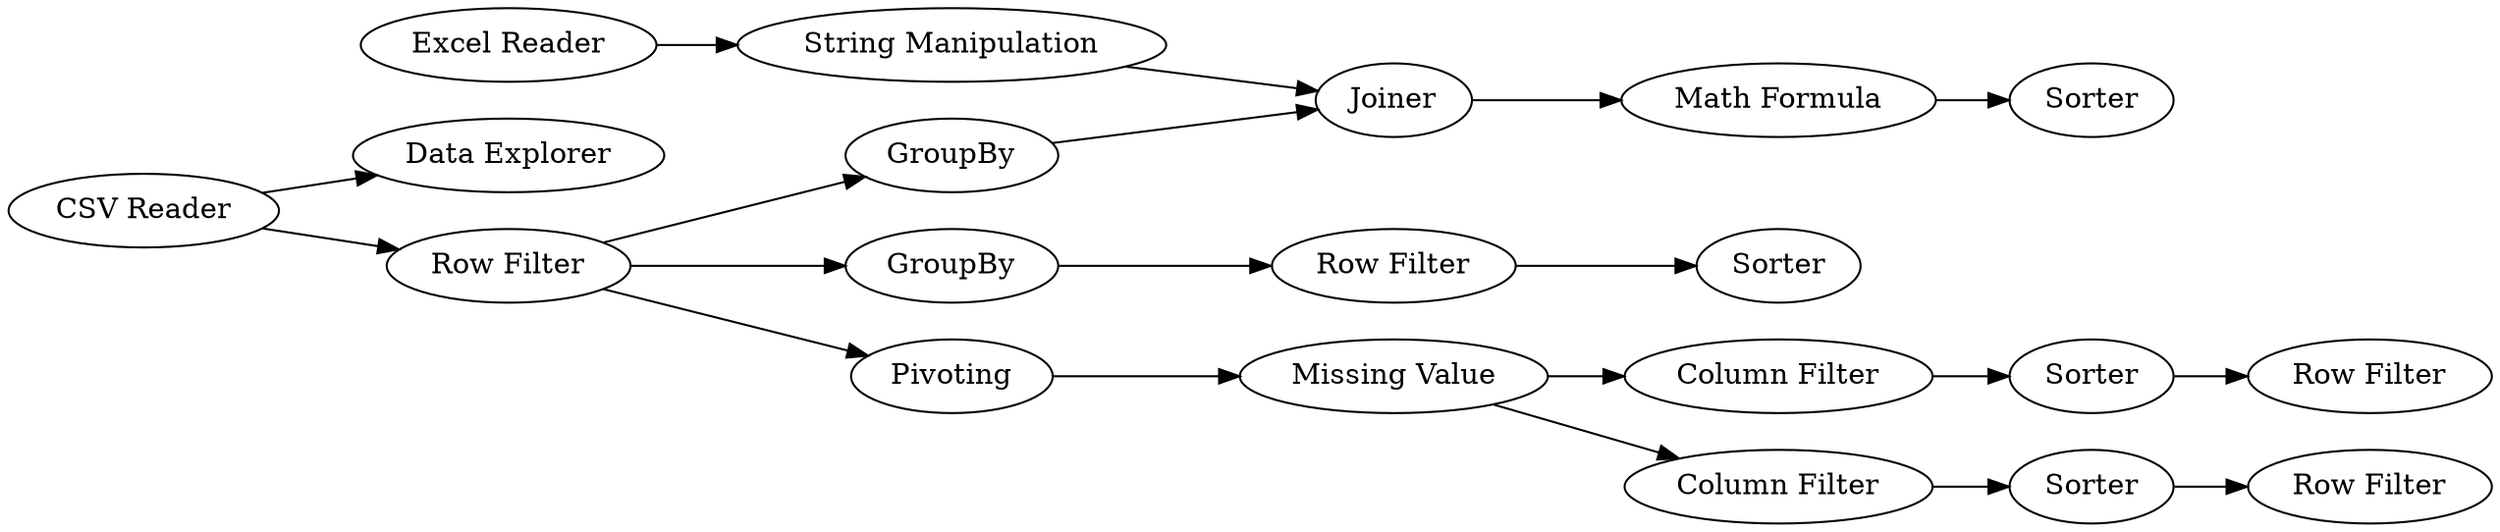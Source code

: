 digraph {
	"-8497683454325151532_18" [label=GroupBy]
	"-8497683454325151532_3" [label="Data Explorer"]
	"-8497683454325151532_8" [label="Math Formula"]
	"-8497683454325151532_6" [label="String Manipulation"]
	"-8497683454325151532_14" [label="Row Filter"]
	"-8497683454325151532_12" [label="Column Filter"]
	"-8497683454325151532_19" [label="Row Filter"]
	"-8497683454325151532_11" [label="Missing Value"]
	"-8497683454325151532_5" [label="Row Filter"]
	"-8497683454325151532_17" [label="Row Filter"]
	"-8497683454325151532_4" [label=GroupBy]
	"-8497683454325151532_10" [label=Pivoting]
	"-8497683454325151532_16" [label="Column Filter"]
	"-8497683454325151532_2" [label="Excel Reader"]
	"-8497683454325151532_20" [label=Sorter]
	"-8497683454325151532_9" [label=Sorter]
	"-8497683454325151532_1" [label="CSV Reader"]
	"-8497683454325151532_7" [label=Joiner]
	"-8497683454325151532_15" [label=Sorter]
	"-8497683454325151532_13" [label=Sorter]
	"-8497683454325151532_11" -> "-8497683454325151532_12"
	"-8497683454325151532_8" -> "-8497683454325151532_9"
	"-8497683454325151532_1" -> "-8497683454325151532_5"
	"-8497683454325151532_16" -> "-8497683454325151532_15"
	"-8497683454325151532_12" -> "-8497683454325151532_13"
	"-8497683454325151532_1" -> "-8497683454325151532_3"
	"-8497683454325151532_10" -> "-8497683454325151532_11"
	"-8497683454325151532_5" -> "-8497683454325151532_10"
	"-8497683454325151532_6" -> "-8497683454325151532_7"
	"-8497683454325151532_13" -> "-8497683454325151532_14"
	"-8497683454325151532_4" -> "-8497683454325151532_7"
	"-8497683454325151532_2" -> "-8497683454325151532_6"
	"-8497683454325151532_11" -> "-8497683454325151532_16"
	"-8497683454325151532_18" -> "-8497683454325151532_19"
	"-8497683454325151532_7" -> "-8497683454325151532_8"
	"-8497683454325151532_5" -> "-8497683454325151532_4"
	"-8497683454325151532_15" -> "-8497683454325151532_17"
	"-8497683454325151532_5" -> "-8497683454325151532_18"
	"-8497683454325151532_19" -> "-8497683454325151532_20"
	rankdir=LR
}
